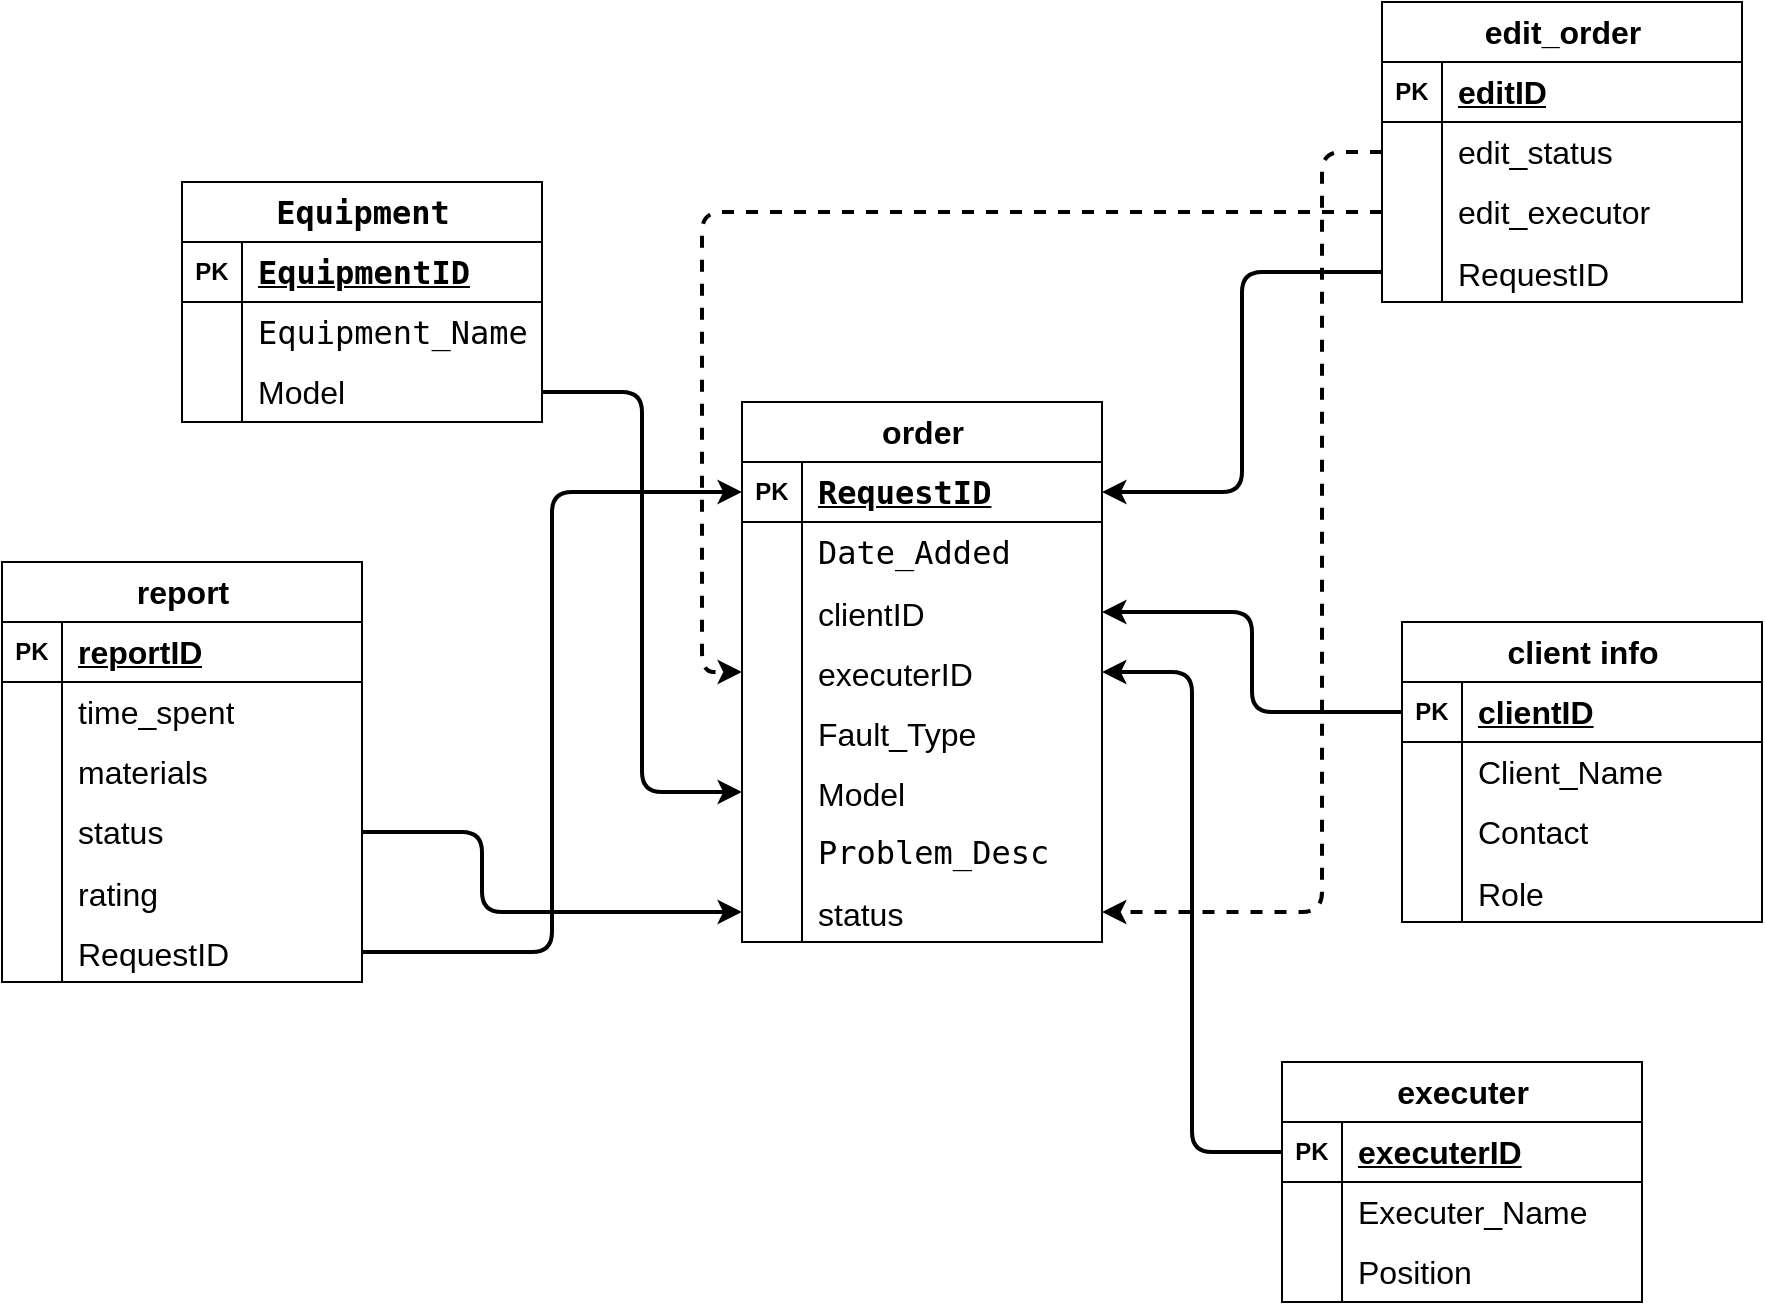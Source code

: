 <mxfile version="24.7.14">
  <diagram name="Page-1" id="9f46799a-70d6-7492-0946-bef42562c5a5">
    <mxGraphModel dx="2520" dy="766" grid="1" gridSize="10" guides="1" tooltips="1" connect="1" arrows="1" fold="1" page="1" pageScale="1" pageWidth="1100" pageHeight="850" background="none" math="0" shadow="0">
      <root>
        <mxCell id="0" />
        <mxCell id="1" parent="0" />
        <mxCell id="n1bYOp-O6M1rh1xinhU3-1" value="&lt;font style=&quot;font-size: 16px;&quot;&gt;order&lt;/font&gt;" style="shape=table;startSize=30;container=1;collapsible=1;childLayout=tableLayout;fixedRows=1;rowLines=0;fontStyle=1;align=center;resizeLast=1;html=1;" vertex="1" parent="1">
          <mxGeometry x="60" y="260" width="180" height="270" as="geometry">
            <mxRectangle x="70" y="160" width="120" height="30" as="alternateBounds" />
          </mxGeometry>
        </mxCell>
        <mxCell id="n1bYOp-O6M1rh1xinhU3-2" value="" style="shape=tableRow;horizontal=0;startSize=0;swimlaneHead=0;swimlaneBody=0;fillColor=none;collapsible=0;dropTarget=0;points=[[0,0.5],[1,0.5]];portConstraint=eastwest;top=0;left=0;right=0;bottom=1;" vertex="1" parent="n1bYOp-O6M1rh1xinhU3-1">
          <mxGeometry y="30" width="180" height="30" as="geometry" />
        </mxCell>
        <mxCell id="n1bYOp-O6M1rh1xinhU3-3" value="PK" style="shape=partialRectangle;connectable=0;fillColor=none;top=0;left=0;bottom=0;right=0;fontStyle=1;overflow=hidden;whiteSpace=wrap;html=1;" vertex="1" parent="n1bYOp-O6M1rh1xinhU3-2">
          <mxGeometry width="30" height="30" as="geometry">
            <mxRectangle width="30" height="30" as="alternateBounds" />
          </mxGeometry>
        </mxCell>
        <mxCell id="n1bYOp-O6M1rh1xinhU3-4" value="&lt;span style=&quot;font-family: &amp;quot;Source Code Pro&amp;quot;, monospace; font-size: 16px; white-space-collapse: preserve; background-color: rgb(255, 255, 255);&quot;&gt;RequestID&lt;/span&gt;" style="shape=partialRectangle;connectable=0;fillColor=none;top=0;left=0;bottom=0;right=0;align=left;spacingLeft=6;fontStyle=5;overflow=hidden;whiteSpace=wrap;html=1;" vertex="1" parent="n1bYOp-O6M1rh1xinhU3-2">
          <mxGeometry x="30" width="150" height="30" as="geometry">
            <mxRectangle width="150" height="30" as="alternateBounds" />
          </mxGeometry>
        </mxCell>
        <mxCell id="n1bYOp-O6M1rh1xinhU3-5" value="" style="shape=tableRow;horizontal=0;startSize=0;swimlaneHead=0;swimlaneBody=0;fillColor=none;collapsible=0;dropTarget=0;points=[[0,0.5],[1,0.5]];portConstraint=eastwest;top=0;left=0;right=0;bottom=0;" vertex="1" parent="n1bYOp-O6M1rh1xinhU3-1">
          <mxGeometry y="60" width="180" height="30" as="geometry" />
        </mxCell>
        <mxCell id="n1bYOp-O6M1rh1xinhU3-6" value="" style="shape=partialRectangle;connectable=0;fillColor=none;top=0;left=0;bottom=0;right=0;editable=1;overflow=hidden;whiteSpace=wrap;html=1;" vertex="1" parent="n1bYOp-O6M1rh1xinhU3-5">
          <mxGeometry width="30" height="30" as="geometry">
            <mxRectangle width="30" height="30" as="alternateBounds" />
          </mxGeometry>
        </mxCell>
        <mxCell id="n1bYOp-O6M1rh1xinhU3-7" value="&lt;span style=&quot;font-family: &amp;quot;Source Code Pro&amp;quot;, monospace; font-size: 16px; white-space-collapse: preserve; background-color: rgb(255, 255, 255);&quot;&gt;Date_Added&lt;/span&gt;" style="shape=partialRectangle;connectable=0;fillColor=none;top=0;left=0;bottom=0;right=0;align=left;spacingLeft=6;overflow=hidden;whiteSpace=wrap;html=1;" vertex="1" parent="n1bYOp-O6M1rh1xinhU3-5">
          <mxGeometry x="30" width="150" height="30" as="geometry">
            <mxRectangle width="150" height="30" as="alternateBounds" />
          </mxGeometry>
        </mxCell>
        <mxCell id="n1bYOp-O6M1rh1xinhU3-90" value="" style="shape=tableRow;horizontal=0;startSize=0;swimlaneHead=0;swimlaneBody=0;fillColor=none;collapsible=0;dropTarget=0;points=[[0,0.5],[1,0.5]];portConstraint=eastwest;top=0;left=0;right=0;bottom=0;" vertex="1" parent="n1bYOp-O6M1rh1xinhU3-1">
          <mxGeometry y="90" width="180" height="30" as="geometry" />
        </mxCell>
        <mxCell id="n1bYOp-O6M1rh1xinhU3-91" value="" style="shape=partialRectangle;connectable=0;fillColor=none;top=0;left=0;bottom=0;right=0;editable=1;overflow=hidden;" vertex="1" parent="n1bYOp-O6M1rh1xinhU3-90">
          <mxGeometry width="30" height="30" as="geometry">
            <mxRectangle width="30" height="30" as="alternateBounds" />
          </mxGeometry>
        </mxCell>
        <mxCell id="n1bYOp-O6M1rh1xinhU3-92" value="clientID" style="shape=partialRectangle;connectable=0;fillColor=none;top=0;left=0;bottom=0;right=0;align=left;spacingLeft=6;overflow=hidden;fontSize=16;" vertex="1" parent="n1bYOp-O6M1rh1xinhU3-90">
          <mxGeometry x="30" width="150" height="30" as="geometry">
            <mxRectangle width="150" height="30" as="alternateBounds" />
          </mxGeometry>
        </mxCell>
        <mxCell id="n1bYOp-O6M1rh1xinhU3-94" value="" style="shape=tableRow;horizontal=0;startSize=0;swimlaneHead=0;swimlaneBody=0;fillColor=none;collapsible=0;dropTarget=0;points=[[0,0.5],[1,0.5]];portConstraint=eastwest;top=0;left=0;right=0;bottom=0;" vertex="1" parent="n1bYOp-O6M1rh1xinhU3-1">
          <mxGeometry y="120" width="180" height="30" as="geometry" />
        </mxCell>
        <mxCell id="n1bYOp-O6M1rh1xinhU3-95" value="" style="shape=partialRectangle;connectable=0;fillColor=none;top=0;left=0;bottom=0;right=0;editable=1;overflow=hidden;" vertex="1" parent="n1bYOp-O6M1rh1xinhU3-94">
          <mxGeometry width="30" height="30" as="geometry">
            <mxRectangle width="30" height="30" as="alternateBounds" />
          </mxGeometry>
        </mxCell>
        <mxCell id="n1bYOp-O6M1rh1xinhU3-96" value="executerID" style="shape=partialRectangle;connectable=0;fillColor=none;top=0;left=0;bottom=0;right=0;align=left;spacingLeft=6;overflow=hidden;fontSize=16;" vertex="1" parent="n1bYOp-O6M1rh1xinhU3-94">
          <mxGeometry x="30" width="150" height="30" as="geometry">
            <mxRectangle width="150" height="30" as="alternateBounds" />
          </mxGeometry>
        </mxCell>
        <mxCell id="n1bYOp-O6M1rh1xinhU3-14" value="" style="shape=tableRow;horizontal=0;startSize=0;swimlaneHead=0;swimlaneBody=0;fillColor=none;collapsible=0;dropTarget=0;points=[[0,0.5],[1,0.5]];portConstraint=eastwest;top=0;left=0;right=0;bottom=0;" vertex="1" parent="n1bYOp-O6M1rh1xinhU3-1">
          <mxGeometry y="150" width="180" height="30" as="geometry" />
        </mxCell>
        <mxCell id="n1bYOp-O6M1rh1xinhU3-15" value="" style="shape=partialRectangle;connectable=0;fillColor=none;top=0;left=0;bottom=0;right=0;editable=1;overflow=hidden;" vertex="1" parent="n1bYOp-O6M1rh1xinhU3-14">
          <mxGeometry width="30" height="30" as="geometry">
            <mxRectangle width="30" height="30" as="alternateBounds" />
          </mxGeometry>
        </mxCell>
        <mxCell id="n1bYOp-O6M1rh1xinhU3-16" value="Fault_Type" style="shape=partialRectangle;connectable=0;fillColor=none;top=0;left=0;bottom=0;right=0;align=left;spacingLeft=6;overflow=hidden;fontSize=16;" vertex="1" parent="n1bYOp-O6M1rh1xinhU3-14">
          <mxGeometry x="30" width="150" height="30" as="geometry">
            <mxRectangle width="150" height="30" as="alternateBounds" />
          </mxGeometry>
        </mxCell>
        <mxCell id="n1bYOp-O6M1rh1xinhU3-86" value="" style="shape=tableRow;horizontal=0;startSize=0;swimlaneHead=0;swimlaneBody=0;fillColor=none;collapsible=0;dropTarget=0;points=[[0,0.5],[1,0.5]];portConstraint=eastwest;top=0;left=0;right=0;bottom=0;" vertex="1" parent="n1bYOp-O6M1rh1xinhU3-1">
          <mxGeometry y="180" width="180" height="30" as="geometry" />
        </mxCell>
        <mxCell id="n1bYOp-O6M1rh1xinhU3-87" value="" style="shape=partialRectangle;connectable=0;fillColor=none;top=0;left=0;bottom=0;right=0;editable=1;overflow=hidden;" vertex="1" parent="n1bYOp-O6M1rh1xinhU3-86">
          <mxGeometry width="30" height="30" as="geometry">
            <mxRectangle width="30" height="30" as="alternateBounds" />
          </mxGeometry>
        </mxCell>
        <mxCell id="n1bYOp-O6M1rh1xinhU3-88" value="Model" style="shape=partialRectangle;connectable=0;fillColor=none;top=0;left=0;bottom=0;right=0;align=left;spacingLeft=6;overflow=hidden;fontSize=16;" vertex="1" parent="n1bYOp-O6M1rh1xinhU3-86">
          <mxGeometry x="30" width="150" height="30" as="geometry">
            <mxRectangle width="150" height="30" as="alternateBounds" />
          </mxGeometry>
        </mxCell>
        <mxCell id="n1bYOp-O6M1rh1xinhU3-11" value="" style="shape=tableRow;horizontal=0;startSize=0;swimlaneHead=0;swimlaneBody=0;fillColor=none;collapsible=0;dropTarget=0;points=[[0,0.5],[1,0.5]];portConstraint=eastwest;top=0;left=0;right=0;bottom=0;" vertex="1" parent="n1bYOp-O6M1rh1xinhU3-1">
          <mxGeometry y="210" width="180" height="30" as="geometry" />
        </mxCell>
        <mxCell id="n1bYOp-O6M1rh1xinhU3-12" value="" style="shape=partialRectangle;connectable=0;fillColor=none;top=0;left=0;bottom=0;right=0;editable=1;overflow=hidden;whiteSpace=wrap;html=1;" vertex="1" parent="n1bYOp-O6M1rh1xinhU3-11">
          <mxGeometry width="30" height="30" as="geometry">
            <mxRectangle width="30" height="30" as="alternateBounds" />
          </mxGeometry>
        </mxCell>
        <mxCell id="n1bYOp-O6M1rh1xinhU3-13" value="&lt;span style=&quot;font-family: &amp;quot;Source Code Pro&amp;quot;, monospace; font-size: 16px; white-space-collapse: preserve; background-color: rgb(255, 255, 255);&quot;&gt;Problem_Desc&lt;/span&gt;" style="shape=partialRectangle;connectable=0;fillColor=none;top=0;left=0;bottom=0;right=0;align=left;spacingLeft=6;overflow=hidden;whiteSpace=wrap;html=1;" vertex="1" parent="n1bYOp-O6M1rh1xinhU3-11">
          <mxGeometry x="30" width="150" height="30" as="geometry">
            <mxRectangle width="150" height="30" as="alternateBounds" />
          </mxGeometry>
        </mxCell>
        <mxCell id="n1bYOp-O6M1rh1xinhU3-20" value="" style="shape=tableRow;horizontal=0;startSize=0;swimlaneHead=0;swimlaneBody=0;fillColor=none;collapsible=0;dropTarget=0;points=[[0,0.5],[1,0.5]];portConstraint=eastwest;top=0;left=0;right=0;bottom=0;" vertex="1" parent="n1bYOp-O6M1rh1xinhU3-1">
          <mxGeometry y="240" width="180" height="30" as="geometry" />
        </mxCell>
        <mxCell id="n1bYOp-O6M1rh1xinhU3-21" value="" style="shape=partialRectangle;connectable=0;fillColor=none;top=0;left=0;bottom=0;right=0;editable=1;overflow=hidden;" vertex="1" parent="n1bYOp-O6M1rh1xinhU3-20">
          <mxGeometry width="30" height="30" as="geometry">
            <mxRectangle width="30" height="30" as="alternateBounds" />
          </mxGeometry>
        </mxCell>
        <mxCell id="n1bYOp-O6M1rh1xinhU3-22" value="status" style="shape=partialRectangle;connectable=0;fillColor=none;top=0;left=0;bottom=0;right=0;align=left;spacingLeft=6;overflow=hidden;fontSize=16;" vertex="1" parent="n1bYOp-O6M1rh1xinhU3-20">
          <mxGeometry x="30" width="150" height="30" as="geometry">
            <mxRectangle width="150" height="30" as="alternateBounds" />
          </mxGeometry>
        </mxCell>
        <mxCell id="n1bYOp-O6M1rh1xinhU3-36" value="&lt;span style=&quot;font-family: &amp;quot;Source Code Pro&amp;quot;, monospace; font-size: 16px; text-align: left; white-space: pre-wrap; background-color: rgb(255, 255, 255);&quot;&gt;Equipment&lt;/span&gt;" style="shape=table;startSize=30;container=1;collapsible=1;childLayout=tableLayout;fixedRows=1;rowLines=0;fontStyle=1;align=center;resizeLast=1;html=1;" vertex="1" parent="1">
          <mxGeometry x="-220" y="150" width="180" height="120" as="geometry">
            <mxRectangle x="290" y="150" width="120" height="30" as="alternateBounds" />
          </mxGeometry>
        </mxCell>
        <mxCell id="n1bYOp-O6M1rh1xinhU3-37" value="" style="shape=tableRow;horizontal=0;startSize=0;swimlaneHead=0;swimlaneBody=0;fillColor=none;collapsible=0;dropTarget=0;points=[[0,0.5],[1,0.5]];portConstraint=eastwest;top=0;left=0;right=0;bottom=1;" vertex="1" parent="n1bYOp-O6M1rh1xinhU3-36">
          <mxGeometry y="30" width="180" height="30" as="geometry" />
        </mxCell>
        <mxCell id="n1bYOp-O6M1rh1xinhU3-38" value="PK" style="shape=partialRectangle;connectable=0;fillColor=none;top=0;left=0;bottom=0;right=0;fontStyle=1;overflow=hidden;whiteSpace=wrap;html=1;" vertex="1" parent="n1bYOp-O6M1rh1xinhU3-37">
          <mxGeometry width="30" height="30" as="geometry">
            <mxRectangle width="30" height="30" as="alternateBounds" />
          </mxGeometry>
        </mxCell>
        <mxCell id="n1bYOp-O6M1rh1xinhU3-39" value="&lt;span style=&quot;font-family: &amp;quot;Source Code Pro&amp;quot;, monospace; font-size: 16px; white-space-collapse: preserve; background-color: rgb(255, 255, 255);&quot;&gt;EquipmentID&lt;/span&gt;" style="shape=partialRectangle;connectable=0;fillColor=none;top=0;left=0;bottom=0;right=0;align=left;spacingLeft=6;fontStyle=5;overflow=hidden;whiteSpace=wrap;html=1;" vertex="1" parent="n1bYOp-O6M1rh1xinhU3-37">
          <mxGeometry x="30" width="150" height="30" as="geometry">
            <mxRectangle width="150" height="30" as="alternateBounds" />
          </mxGeometry>
        </mxCell>
        <mxCell id="n1bYOp-O6M1rh1xinhU3-40" value="" style="shape=tableRow;horizontal=0;startSize=0;swimlaneHead=0;swimlaneBody=0;fillColor=none;collapsible=0;dropTarget=0;points=[[0,0.5],[1,0.5]];portConstraint=eastwest;top=0;left=0;right=0;bottom=0;" vertex="1" parent="n1bYOp-O6M1rh1xinhU3-36">
          <mxGeometry y="60" width="180" height="30" as="geometry" />
        </mxCell>
        <mxCell id="n1bYOp-O6M1rh1xinhU3-41" value="" style="shape=partialRectangle;connectable=0;fillColor=none;top=0;left=0;bottom=0;right=0;editable=1;overflow=hidden;whiteSpace=wrap;html=1;" vertex="1" parent="n1bYOp-O6M1rh1xinhU3-40">
          <mxGeometry width="30" height="30" as="geometry">
            <mxRectangle width="30" height="30" as="alternateBounds" />
          </mxGeometry>
        </mxCell>
        <mxCell id="n1bYOp-O6M1rh1xinhU3-42" value="&lt;span style=&quot;font-family: &amp;quot;Source Code Pro&amp;quot;, monospace; font-size: 16px; white-space-collapse: preserve; background-color: rgb(255, 255, 255);&quot;&gt;Equipment_Name&lt;/span&gt;" style="shape=partialRectangle;connectable=0;fillColor=none;top=0;left=0;bottom=0;right=0;align=left;spacingLeft=6;overflow=hidden;whiteSpace=wrap;html=1;" vertex="1" parent="n1bYOp-O6M1rh1xinhU3-40">
          <mxGeometry x="30" width="150" height="30" as="geometry">
            <mxRectangle width="150" height="30" as="alternateBounds" />
          </mxGeometry>
        </mxCell>
        <mxCell id="n1bYOp-O6M1rh1xinhU3-43" value="" style="shape=tableRow;horizontal=0;startSize=0;swimlaneHead=0;swimlaneBody=0;fillColor=none;collapsible=0;dropTarget=0;points=[[0,0.5],[1,0.5]];portConstraint=eastwest;top=0;left=0;right=0;bottom=0;" vertex="1" parent="n1bYOp-O6M1rh1xinhU3-36">
          <mxGeometry y="90" width="180" height="30" as="geometry" />
        </mxCell>
        <mxCell id="n1bYOp-O6M1rh1xinhU3-44" value="" style="shape=partialRectangle;connectable=0;fillColor=none;top=0;left=0;bottom=0;right=0;editable=1;overflow=hidden;whiteSpace=wrap;html=1;" vertex="1" parent="n1bYOp-O6M1rh1xinhU3-43">
          <mxGeometry width="30" height="30" as="geometry">
            <mxRectangle width="30" height="30" as="alternateBounds" />
          </mxGeometry>
        </mxCell>
        <mxCell id="n1bYOp-O6M1rh1xinhU3-45" value="&lt;font style=&quot;font-size: 16px;&quot;&gt;Model&lt;/font&gt;" style="shape=partialRectangle;connectable=0;fillColor=none;top=0;left=0;bottom=0;right=0;align=left;spacingLeft=6;overflow=hidden;whiteSpace=wrap;html=1;" vertex="1" parent="n1bYOp-O6M1rh1xinhU3-43">
          <mxGeometry x="30" width="150" height="30" as="geometry">
            <mxRectangle width="150" height="30" as="alternateBounds" />
          </mxGeometry>
        </mxCell>
        <mxCell id="n1bYOp-O6M1rh1xinhU3-53" value="&lt;font style=&quot;font-size: 16px;&quot;&gt;client info&lt;/font&gt;" style="shape=table;startSize=30;container=1;collapsible=1;childLayout=tableLayout;fixedRows=1;rowLines=0;fontStyle=1;align=center;resizeLast=1;html=1;" vertex="1" parent="1">
          <mxGeometry x="390" y="370" width="180" height="150" as="geometry" />
        </mxCell>
        <mxCell id="n1bYOp-O6M1rh1xinhU3-54" value="" style="shape=tableRow;horizontal=0;startSize=0;swimlaneHead=0;swimlaneBody=0;fillColor=none;collapsible=0;dropTarget=0;points=[[0,0.5],[1,0.5]];portConstraint=eastwest;top=0;left=0;right=0;bottom=1;" vertex="1" parent="n1bYOp-O6M1rh1xinhU3-53">
          <mxGeometry y="30" width="180" height="30" as="geometry" />
        </mxCell>
        <mxCell id="n1bYOp-O6M1rh1xinhU3-55" value="PK" style="shape=partialRectangle;connectable=0;fillColor=none;top=0;left=0;bottom=0;right=0;fontStyle=1;overflow=hidden;whiteSpace=wrap;html=1;" vertex="1" parent="n1bYOp-O6M1rh1xinhU3-54">
          <mxGeometry width="30" height="30" as="geometry">
            <mxRectangle width="30" height="30" as="alternateBounds" />
          </mxGeometry>
        </mxCell>
        <mxCell id="n1bYOp-O6M1rh1xinhU3-56" value="&lt;font style=&quot;font-size: 16px;&quot;&gt;clientID&lt;/font&gt;" style="shape=partialRectangle;connectable=0;fillColor=none;top=0;left=0;bottom=0;right=0;align=left;spacingLeft=6;fontStyle=5;overflow=hidden;whiteSpace=wrap;html=1;" vertex="1" parent="n1bYOp-O6M1rh1xinhU3-54">
          <mxGeometry x="30" width="150" height="30" as="geometry">
            <mxRectangle width="150" height="30" as="alternateBounds" />
          </mxGeometry>
        </mxCell>
        <mxCell id="n1bYOp-O6M1rh1xinhU3-57" value="" style="shape=tableRow;horizontal=0;startSize=0;swimlaneHead=0;swimlaneBody=0;fillColor=none;collapsible=0;dropTarget=0;points=[[0,0.5],[1,0.5]];portConstraint=eastwest;top=0;left=0;right=0;bottom=0;" vertex="1" parent="n1bYOp-O6M1rh1xinhU3-53">
          <mxGeometry y="60" width="180" height="30" as="geometry" />
        </mxCell>
        <mxCell id="n1bYOp-O6M1rh1xinhU3-58" value="" style="shape=partialRectangle;connectable=0;fillColor=none;top=0;left=0;bottom=0;right=0;editable=1;overflow=hidden;whiteSpace=wrap;html=1;" vertex="1" parent="n1bYOp-O6M1rh1xinhU3-57">
          <mxGeometry width="30" height="30" as="geometry">
            <mxRectangle width="30" height="30" as="alternateBounds" />
          </mxGeometry>
        </mxCell>
        <mxCell id="n1bYOp-O6M1rh1xinhU3-59" value="&lt;font style=&quot;font-size: 16px;&quot;&gt;Client_Name&lt;/font&gt;" style="shape=partialRectangle;connectable=0;fillColor=none;top=0;left=0;bottom=0;right=0;align=left;spacingLeft=6;overflow=hidden;whiteSpace=wrap;html=1;" vertex="1" parent="n1bYOp-O6M1rh1xinhU3-57">
          <mxGeometry x="30" width="150" height="30" as="geometry">
            <mxRectangle width="150" height="30" as="alternateBounds" />
          </mxGeometry>
        </mxCell>
        <mxCell id="n1bYOp-O6M1rh1xinhU3-60" value="" style="shape=tableRow;horizontal=0;startSize=0;swimlaneHead=0;swimlaneBody=0;fillColor=none;collapsible=0;dropTarget=0;points=[[0,0.5],[1,0.5]];portConstraint=eastwest;top=0;left=0;right=0;bottom=0;" vertex="1" parent="n1bYOp-O6M1rh1xinhU3-53">
          <mxGeometry y="90" width="180" height="30" as="geometry" />
        </mxCell>
        <mxCell id="n1bYOp-O6M1rh1xinhU3-61" value="" style="shape=partialRectangle;connectable=0;fillColor=none;top=0;left=0;bottom=0;right=0;editable=1;overflow=hidden;whiteSpace=wrap;html=1;" vertex="1" parent="n1bYOp-O6M1rh1xinhU3-60">
          <mxGeometry width="30" height="30" as="geometry">
            <mxRectangle width="30" height="30" as="alternateBounds" />
          </mxGeometry>
        </mxCell>
        <mxCell id="n1bYOp-O6M1rh1xinhU3-62" value="&lt;font style=&quot;font-size: 16px;&quot;&gt;Contact&lt;/font&gt;" style="shape=partialRectangle;connectable=0;fillColor=none;top=0;left=0;bottom=0;right=0;align=left;spacingLeft=6;overflow=hidden;whiteSpace=wrap;html=1;" vertex="1" parent="n1bYOp-O6M1rh1xinhU3-60">
          <mxGeometry x="30" width="150" height="30" as="geometry">
            <mxRectangle width="150" height="30" as="alternateBounds" />
          </mxGeometry>
        </mxCell>
        <mxCell id="n1bYOp-O6M1rh1xinhU3-83" value="" style="shape=tableRow;horizontal=0;startSize=0;swimlaneHead=0;swimlaneBody=0;fillColor=none;collapsible=0;dropTarget=0;points=[[0,0.5],[1,0.5]];portConstraint=eastwest;top=0;left=0;right=0;bottom=0;" vertex="1" parent="n1bYOp-O6M1rh1xinhU3-53">
          <mxGeometry y="120" width="180" height="30" as="geometry" />
        </mxCell>
        <mxCell id="n1bYOp-O6M1rh1xinhU3-84" value="" style="shape=partialRectangle;connectable=0;fillColor=none;top=0;left=0;bottom=0;right=0;editable=1;overflow=hidden;" vertex="1" parent="n1bYOp-O6M1rh1xinhU3-83">
          <mxGeometry width="30" height="30" as="geometry">
            <mxRectangle width="30" height="30" as="alternateBounds" />
          </mxGeometry>
        </mxCell>
        <mxCell id="n1bYOp-O6M1rh1xinhU3-85" value="Role" style="shape=partialRectangle;connectable=0;fillColor=none;top=0;left=0;bottom=0;right=0;align=left;spacingLeft=6;overflow=hidden;fontSize=16;" vertex="1" parent="n1bYOp-O6M1rh1xinhU3-83">
          <mxGeometry x="30" width="150" height="30" as="geometry">
            <mxRectangle width="150" height="30" as="alternateBounds" />
          </mxGeometry>
        </mxCell>
        <mxCell id="n1bYOp-O6M1rh1xinhU3-69" value="&lt;font style=&quot;font-size: 16px;&quot;&gt;executer&lt;/font&gt;" style="shape=table;startSize=30;container=1;collapsible=1;childLayout=tableLayout;fixedRows=1;rowLines=0;fontStyle=1;align=center;resizeLast=1;html=1;" vertex="1" parent="1">
          <mxGeometry x="330" y="590" width="180" height="120" as="geometry" />
        </mxCell>
        <mxCell id="n1bYOp-O6M1rh1xinhU3-70" value="" style="shape=tableRow;horizontal=0;startSize=0;swimlaneHead=0;swimlaneBody=0;fillColor=none;collapsible=0;dropTarget=0;points=[[0,0.5],[1,0.5]];portConstraint=eastwest;top=0;left=0;right=0;bottom=1;" vertex="1" parent="n1bYOp-O6M1rh1xinhU3-69">
          <mxGeometry y="30" width="180" height="30" as="geometry" />
        </mxCell>
        <mxCell id="n1bYOp-O6M1rh1xinhU3-71" value="PK" style="shape=partialRectangle;connectable=0;fillColor=none;top=0;left=0;bottom=0;right=0;fontStyle=1;overflow=hidden;whiteSpace=wrap;html=1;" vertex="1" parent="n1bYOp-O6M1rh1xinhU3-70">
          <mxGeometry width="30" height="30" as="geometry">
            <mxRectangle width="30" height="30" as="alternateBounds" />
          </mxGeometry>
        </mxCell>
        <mxCell id="n1bYOp-O6M1rh1xinhU3-72" value="&lt;font style=&quot;font-size: 16px;&quot;&gt;executerID&lt;/font&gt;" style="shape=partialRectangle;connectable=0;fillColor=none;top=0;left=0;bottom=0;right=0;align=left;spacingLeft=6;fontStyle=5;overflow=hidden;whiteSpace=wrap;html=1;" vertex="1" parent="n1bYOp-O6M1rh1xinhU3-70">
          <mxGeometry x="30" width="150" height="30" as="geometry">
            <mxRectangle width="150" height="30" as="alternateBounds" />
          </mxGeometry>
        </mxCell>
        <mxCell id="n1bYOp-O6M1rh1xinhU3-73" value="" style="shape=tableRow;horizontal=0;startSize=0;swimlaneHead=0;swimlaneBody=0;fillColor=none;collapsible=0;dropTarget=0;points=[[0,0.5],[1,0.5]];portConstraint=eastwest;top=0;left=0;right=0;bottom=0;" vertex="1" parent="n1bYOp-O6M1rh1xinhU3-69">
          <mxGeometry y="60" width="180" height="30" as="geometry" />
        </mxCell>
        <mxCell id="n1bYOp-O6M1rh1xinhU3-74" value="" style="shape=partialRectangle;connectable=0;fillColor=none;top=0;left=0;bottom=0;right=0;editable=1;overflow=hidden;whiteSpace=wrap;html=1;" vertex="1" parent="n1bYOp-O6M1rh1xinhU3-73">
          <mxGeometry width="30" height="30" as="geometry">
            <mxRectangle width="30" height="30" as="alternateBounds" />
          </mxGeometry>
        </mxCell>
        <mxCell id="n1bYOp-O6M1rh1xinhU3-75" value="&lt;font style=&quot;font-size: 16px;&quot;&gt;Executer_Name&lt;/font&gt;" style="shape=partialRectangle;connectable=0;fillColor=none;top=0;left=0;bottom=0;right=0;align=left;spacingLeft=6;overflow=hidden;whiteSpace=wrap;html=1;" vertex="1" parent="n1bYOp-O6M1rh1xinhU3-73">
          <mxGeometry x="30" width="150" height="30" as="geometry">
            <mxRectangle width="150" height="30" as="alternateBounds" />
          </mxGeometry>
        </mxCell>
        <mxCell id="n1bYOp-O6M1rh1xinhU3-76" value="" style="shape=tableRow;horizontal=0;startSize=0;swimlaneHead=0;swimlaneBody=0;fillColor=none;collapsible=0;dropTarget=0;points=[[0,0.5],[1,0.5]];portConstraint=eastwest;top=0;left=0;right=0;bottom=0;" vertex="1" parent="n1bYOp-O6M1rh1xinhU3-69">
          <mxGeometry y="90" width="180" height="30" as="geometry" />
        </mxCell>
        <mxCell id="n1bYOp-O6M1rh1xinhU3-77" value="" style="shape=partialRectangle;connectable=0;fillColor=none;top=0;left=0;bottom=0;right=0;editable=1;overflow=hidden;whiteSpace=wrap;html=1;" vertex="1" parent="n1bYOp-O6M1rh1xinhU3-76">
          <mxGeometry width="30" height="30" as="geometry">
            <mxRectangle width="30" height="30" as="alternateBounds" />
          </mxGeometry>
        </mxCell>
        <mxCell id="n1bYOp-O6M1rh1xinhU3-78" value="&lt;font style=&quot;font-size: 16px;&quot;&gt;Position&lt;/font&gt;" style="shape=partialRectangle;connectable=0;fillColor=none;top=0;left=0;bottom=0;right=0;align=left;spacingLeft=6;overflow=hidden;whiteSpace=wrap;html=1;" vertex="1" parent="n1bYOp-O6M1rh1xinhU3-76">
          <mxGeometry x="30" width="150" height="30" as="geometry">
            <mxRectangle width="150" height="30" as="alternateBounds" />
          </mxGeometry>
        </mxCell>
        <mxCell id="n1bYOp-O6M1rh1xinhU3-93" style="edgeStyle=orthogonalEdgeStyle;rounded=1;orthogonalLoop=1;jettySize=auto;html=1;entryX=1;entryY=0.5;entryDx=0;entryDy=0;curved=0;strokeWidth=2;" edge="1" parent="1" source="n1bYOp-O6M1rh1xinhU3-54" target="n1bYOp-O6M1rh1xinhU3-90">
          <mxGeometry relative="1" as="geometry" />
        </mxCell>
        <mxCell id="n1bYOp-O6M1rh1xinhU3-97" style="edgeStyle=orthogonalEdgeStyle;rounded=1;orthogonalLoop=1;jettySize=auto;html=1;entryX=1;entryY=0.5;entryDx=0;entryDy=0;curved=0;strokeWidth=2;" edge="1" parent="1" source="n1bYOp-O6M1rh1xinhU3-70" target="n1bYOp-O6M1rh1xinhU3-94">
          <mxGeometry relative="1" as="geometry" />
        </mxCell>
        <mxCell id="n1bYOp-O6M1rh1xinhU3-98" value="&lt;font style=&quot;font-size: 16px;&quot;&gt;edit_order&lt;/font&gt;" style="shape=table;startSize=30;container=1;collapsible=1;childLayout=tableLayout;fixedRows=1;rowLines=0;fontStyle=1;align=center;resizeLast=1;html=1;" vertex="1" parent="1">
          <mxGeometry x="380" y="60" width="180" height="150" as="geometry" />
        </mxCell>
        <mxCell id="n1bYOp-O6M1rh1xinhU3-99" value="" style="shape=tableRow;horizontal=0;startSize=0;swimlaneHead=0;swimlaneBody=0;fillColor=none;collapsible=0;dropTarget=0;points=[[0,0.5],[1,0.5]];portConstraint=eastwest;top=0;left=0;right=0;bottom=1;" vertex="1" parent="n1bYOp-O6M1rh1xinhU3-98">
          <mxGeometry y="30" width="180" height="30" as="geometry" />
        </mxCell>
        <mxCell id="n1bYOp-O6M1rh1xinhU3-100" value="PK" style="shape=partialRectangle;connectable=0;fillColor=none;top=0;left=0;bottom=0;right=0;fontStyle=1;overflow=hidden;whiteSpace=wrap;html=1;" vertex="1" parent="n1bYOp-O6M1rh1xinhU3-99">
          <mxGeometry width="30" height="30" as="geometry">
            <mxRectangle width="30" height="30" as="alternateBounds" />
          </mxGeometry>
        </mxCell>
        <mxCell id="n1bYOp-O6M1rh1xinhU3-101" value="&lt;font style=&quot;font-size: 16px;&quot;&gt;editID&lt;/font&gt;" style="shape=partialRectangle;connectable=0;fillColor=none;top=0;left=0;bottom=0;right=0;align=left;spacingLeft=6;fontStyle=5;overflow=hidden;whiteSpace=wrap;html=1;" vertex="1" parent="n1bYOp-O6M1rh1xinhU3-99">
          <mxGeometry x="30" width="150" height="30" as="geometry">
            <mxRectangle width="150" height="30" as="alternateBounds" />
          </mxGeometry>
        </mxCell>
        <mxCell id="n1bYOp-O6M1rh1xinhU3-105" value="" style="shape=tableRow;horizontal=0;startSize=0;swimlaneHead=0;swimlaneBody=0;fillColor=none;collapsible=0;dropTarget=0;points=[[0,0.5],[1,0.5]];portConstraint=eastwest;top=0;left=0;right=0;bottom=0;" vertex="1" parent="n1bYOp-O6M1rh1xinhU3-98">
          <mxGeometry y="60" width="180" height="30" as="geometry" />
        </mxCell>
        <mxCell id="n1bYOp-O6M1rh1xinhU3-106" value="" style="shape=partialRectangle;connectable=0;fillColor=none;top=0;left=0;bottom=0;right=0;editable=1;overflow=hidden;whiteSpace=wrap;html=1;" vertex="1" parent="n1bYOp-O6M1rh1xinhU3-105">
          <mxGeometry width="30" height="30" as="geometry">
            <mxRectangle width="30" height="30" as="alternateBounds" />
          </mxGeometry>
        </mxCell>
        <mxCell id="n1bYOp-O6M1rh1xinhU3-107" value="&lt;font style=&quot;font-size: 16px;&quot;&gt;edit_status&lt;/font&gt;" style="shape=partialRectangle;connectable=0;fillColor=none;top=0;left=0;bottom=0;right=0;align=left;spacingLeft=6;overflow=hidden;whiteSpace=wrap;html=1;" vertex="1" parent="n1bYOp-O6M1rh1xinhU3-105">
          <mxGeometry x="30" width="150" height="30" as="geometry">
            <mxRectangle width="150" height="30" as="alternateBounds" />
          </mxGeometry>
        </mxCell>
        <mxCell id="n1bYOp-O6M1rh1xinhU3-108" value="" style="shape=tableRow;horizontal=0;startSize=0;swimlaneHead=0;swimlaneBody=0;fillColor=none;collapsible=0;dropTarget=0;points=[[0,0.5],[1,0.5]];portConstraint=eastwest;top=0;left=0;right=0;bottom=0;" vertex="1" parent="n1bYOp-O6M1rh1xinhU3-98">
          <mxGeometry y="90" width="180" height="30" as="geometry" />
        </mxCell>
        <mxCell id="n1bYOp-O6M1rh1xinhU3-109" value="" style="shape=partialRectangle;connectable=0;fillColor=none;top=0;left=0;bottom=0;right=0;editable=1;overflow=hidden;whiteSpace=wrap;html=1;" vertex="1" parent="n1bYOp-O6M1rh1xinhU3-108">
          <mxGeometry width="30" height="30" as="geometry">
            <mxRectangle width="30" height="30" as="alternateBounds" />
          </mxGeometry>
        </mxCell>
        <mxCell id="n1bYOp-O6M1rh1xinhU3-110" value="&lt;font style=&quot;font-size: 16px;&quot;&gt;edit_executor&lt;/font&gt;" style="shape=partialRectangle;connectable=0;fillColor=none;top=0;left=0;bottom=0;right=0;align=left;spacingLeft=6;overflow=hidden;whiteSpace=wrap;html=1;" vertex="1" parent="n1bYOp-O6M1rh1xinhU3-108">
          <mxGeometry x="30" width="150" height="30" as="geometry">
            <mxRectangle width="150" height="30" as="alternateBounds" />
          </mxGeometry>
        </mxCell>
        <mxCell id="n1bYOp-O6M1rh1xinhU3-111" value="" style="shape=tableRow;horizontal=0;startSize=0;swimlaneHead=0;swimlaneBody=0;fillColor=none;collapsible=0;dropTarget=0;points=[[0,0.5],[1,0.5]];portConstraint=eastwest;top=0;left=0;right=0;bottom=0;" vertex="1" parent="n1bYOp-O6M1rh1xinhU3-98">
          <mxGeometry y="120" width="180" height="30" as="geometry" />
        </mxCell>
        <mxCell id="n1bYOp-O6M1rh1xinhU3-112" value="" style="shape=partialRectangle;connectable=0;fillColor=none;top=0;left=0;bottom=0;right=0;editable=1;overflow=hidden;" vertex="1" parent="n1bYOp-O6M1rh1xinhU3-111">
          <mxGeometry width="30" height="30" as="geometry">
            <mxRectangle width="30" height="30" as="alternateBounds" />
          </mxGeometry>
        </mxCell>
        <mxCell id="n1bYOp-O6M1rh1xinhU3-113" value="RequestID" style="shape=partialRectangle;connectable=0;fillColor=none;top=0;left=0;bottom=0;right=0;align=left;spacingLeft=6;overflow=hidden;fontSize=16;" vertex="1" parent="n1bYOp-O6M1rh1xinhU3-111">
          <mxGeometry x="30" width="150" height="30" as="geometry">
            <mxRectangle width="150" height="30" as="alternateBounds" />
          </mxGeometry>
        </mxCell>
        <mxCell id="n1bYOp-O6M1rh1xinhU3-115" value="&lt;font style=&quot;font-size: 16px;&quot;&gt;report&lt;/font&gt;" style="shape=table;startSize=30;container=1;collapsible=1;childLayout=tableLayout;fixedRows=1;rowLines=0;fontStyle=1;align=center;resizeLast=1;html=1;" vertex="1" parent="1">
          <mxGeometry x="-310" y="340" width="180" height="210" as="geometry" />
        </mxCell>
        <mxCell id="n1bYOp-O6M1rh1xinhU3-116" value="" style="shape=tableRow;horizontal=0;startSize=0;swimlaneHead=0;swimlaneBody=0;fillColor=none;collapsible=0;dropTarget=0;points=[[0,0.5],[1,0.5]];portConstraint=eastwest;top=0;left=0;right=0;bottom=1;" vertex="1" parent="n1bYOp-O6M1rh1xinhU3-115">
          <mxGeometry y="30" width="180" height="30" as="geometry" />
        </mxCell>
        <mxCell id="n1bYOp-O6M1rh1xinhU3-117" value="PK" style="shape=partialRectangle;connectable=0;fillColor=none;top=0;left=0;bottom=0;right=0;fontStyle=1;overflow=hidden;whiteSpace=wrap;html=1;" vertex="1" parent="n1bYOp-O6M1rh1xinhU3-116">
          <mxGeometry width="30" height="30" as="geometry">
            <mxRectangle width="30" height="30" as="alternateBounds" />
          </mxGeometry>
        </mxCell>
        <mxCell id="n1bYOp-O6M1rh1xinhU3-118" value="&lt;font style=&quot;font-size: 16px;&quot;&gt;reportID&lt;/font&gt;" style="shape=partialRectangle;connectable=0;fillColor=none;top=0;left=0;bottom=0;right=0;align=left;spacingLeft=6;fontStyle=5;overflow=hidden;whiteSpace=wrap;html=1;" vertex="1" parent="n1bYOp-O6M1rh1xinhU3-116">
          <mxGeometry x="30" width="150" height="30" as="geometry">
            <mxRectangle width="150" height="30" as="alternateBounds" />
          </mxGeometry>
        </mxCell>
        <mxCell id="n1bYOp-O6M1rh1xinhU3-119" value="" style="shape=tableRow;horizontal=0;startSize=0;swimlaneHead=0;swimlaneBody=0;fillColor=none;collapsible=0;dropTarget=0;points=[[0,0.5],[1,0.5]];portConstraint=eastwest;top=0;left=0;right=0;bottom=0;" vertex="1" parent="n1bYOp-O6M1rh1xinhU3-115">
          <mxGeometry y="60" width="180" height="30" as="geometry" />
        </mxCell>
        <mxCell id="n1bYOp-O6M1rh1xinhU3-120" value="" style="shape=partialRectangle;connectable=0;fillColor=none;top=0;left=0;bottom=0;right=0;editable=1;overflow=hidden;whiteSpace=wrap;html=1;" vertex="1" parent="n1bYOp-O6M1rh1xinhU3-119">
          <mxGeometry width="30" height="30" as="geometry">
            <mxRectangle width="30" height="30" as="alternateBounds" />
          </mxGeometry>
        </mxCell>
        <mxCell id="n1bYOp-O6M1rh1xinhU3-121" value="&lt;font style=&quot;font-size: 16px;&quot;&gt;time_spent&lt;/font&gt;" style="shape=partialRectangle;connectable=0;fillColor=none;top=0;left=0;bottom=0;right=0;align=left;spacingLeft=6;overflow=hidden;whiteSpace=wrap;html=1;" vertex="1" parent="n1bYOp-O6M1rh1xinhU3-119">
          <mxGeometry x="30" width="150" height="30" as="geometry">
            <mxRectangle width="150" height="30" as="alternateBounds" />
          </mxGeometry>
        </mxCell>
        <mxCell id="n1bYOp-O6M1rh1xinhU3-122" value="" style="shape=tableRow;horizontal=0;startSize=0;swimlaneHead=0;swimlaneBody=0;fillColor=none;collapsible=0;dropTarget=0;points=[[0,0.5],[1,0.5]];portConstraint=eastwest;top=0;left=0;right=0;bottom=0;" vertex="1" parent="n1bYOp-O6M1rh1xinhU3-115">
          <mxGeometry y="90" width="180" height="30" as="geometry" />
        </mxCell>
        <mxCell id="n1bYOp-O6M1rh1xinhU3-123" value="" style="shape=partialRectangle;connectable=0;fillColor=none;top=0;left=0;bottom=0;right=0;editable=1;overflow=hidden;whiteSpace=wrap;html=1;" vertex="1" parent="n1bYOp-O6M1rh1xinhU3-122">
          <mxGeometry width="30" height="30" as="geometry">
            <mxRectangle width="30" height="30" as="alternateBounds" />
          </mxGeometry>
        </mxCell>
        <mxCell id="n1bYOp-O6M1rh1xinhU3-124" value="&lt;font style=&quot;font-size: 16px;&quot;&gt;materials&lt;/font&gt;" style="shape=partialRectangle;connectable=0;fillColor=none;top=0;left=0;bottom=0;right=0;align=left;spacingLeft=6;overflow=hidden;whiteSpace=wrap;html=1;" vertex="1" parent="n1bYOp-O6M1rh1xinhU3-122">
          <mxGeometry x="30" width="150" height="30" as="geometry">
            <mxRectangle width="150" height="30" as="alternateBounds" />
          </mxGeometry>
        </mxCell>
        <mxCell id="n1bYOp-O6M1rh1xinhU3-125" value="" style="shape=tableRow;horizontal=0;startSize=0;swimlaneHead=0;swimlaneBody=0;fillColor=none;collapsible=0;dropTarget=0;points=[[0,0.5],[1,0.5]];portConstraint=eastwest;top=0;left=0;right=0;bottom=0;" vertex="1" parent="n1bYOp-O6M1rh1xinhU3-115">
          <mxGeometry y="120" width="180" height="30" as="geometry" />
        </mxCell>
        <mxCell id="n1bYOp-O6M1rh1xinhU3-126" value="" style="shape=partialRectangle;connectable=0;fillColor=none;top=0;left=0;bottom=0;right=0;editable=1;overflow=hidden;whiteSpace=wrap;html=1;" vertex="1" parent="n1bYOp-O6M1rh1xinhU3-125">
          <mxGeometry width="30" height="30" as="geometry">
            <mxRectangle width="30" height="30" as="alternateBounds" />
          </mxGeometry>
        </mxCell>
        <mxCell id="n1bYOp-O6M1rh1xinhU3-127" value="&lt;font style=&quot;font-size: 16px;&quot;&gt;status&lt;/font&gt;" style="shape=partialRectangle;connectable=0;fillColor=none;top=0;left=0;bottom=0;right=0;align=left;spacingLeft=6;overflow=hidden;whiteSpace=wrap;html=1;" vertex="1" parent="n1bYOp-O6M1rh1xinhU3-125">
          <mxGeometry x="30" width="150" height="30" as="geometry">
            <mxRectangle width="150" height="30" as="alternateBounds" />
          </mxGeometry>
        </mxCell>
        <mxCell id="n1bYOp-O6M1rh1xinhU3-131" value="" style="shape=tableRow;horizontal=0;startSize=0;swimlaneHead=0;swimlaneBody=0;fillColor=none;collapsible=0;dropTarget=0;points=[[0,0.5],[1,0.5]];portConstraint=eastwest;top=0;left=0;right=0;bottom=0;" vertex="1" parent="n1bYOp-O6M1rh1xinhU3-115">
          <mxGeometry y="150" width="180" height="30" as="geometry" />
        </mxCell>
        <mxCell id="n1bYOp-O6M1rh1xinhU3-132" value="" style="shape=partialRectangle;connectable=0;fillColor=none;top=0;left=0;bottom=0;right=0;editable=1;overflow=hidden;" vertex="1" parent="n1bYOp-O6M1rh1xinhU3-131">
          <mxGeometry width="30" height="30" as="geometry">
            <mxRectangle width="30" height="30" as="alternateBounds" />
          </mxGeometry>
        </mxCell>
        <mxCell id="n1bYOp-O6M1rh1xinhU3-133" value="rating" style="shape=partialRectangle;connectable=0;fillColor=none;top=0;left=0;bottom=0;right=0;align=left;spacingLeft=6;overflow=hidden;fontSize=16;" vertex="1" parent="n1bYOp-O6M1rh1xinhU3-131">
          <mxGeometry x="30" width="150" height="30" as="geometry">
            <mxRectangle width="150" height="30" as="alternateBounds" />
          </mxGeometry>
        </mxCell>
        <mxCell id="n1bYOp-O6M1rh1xinhU3-128" value="" style="shape=tableRow;horizontal=0;startSize=0;swimlaneHead=0;swimlaneBody=0;fillColor=none;collapsible=0;dropTarget=0;points=[[0,0.5],[1,0.5]];portConstraint=eastwest;top=0;left=0;right=0;bottom=0;" vertex="1" parent="n1bYOp-O6M1rh1xinhU3-115">
          <mxGeometry y="180" width="180" height="30" as="geometry" />
        </mxCell>
        <mxCell id="n1bYOp-O6M1rh1xinhU3-129" value="" style="shape=partialRectangle;connectable=0;fillColor=none;top=0;left=0;bottom=0;right=0;editable=1;overflow=hidden;" vertex="1" parent="n1bYOp-O6M1rh1xinhU3-128">
          <mxGeometry width="30" height="30" as="geometry">
            <mxRectangle width="30" height="30" as="alternateBounds" />
          </mxGeometry>
        </mxCell>
        <mxCell id="n1bYOp-O6M1rh1xinhU3-130" value="RequestID" style="shape=partialRectangle;connectable=0;fillColor=none;top=0;left=0;bottom=0;right=0;align=left;spacingLeft=6;overflow=hidden;fontSize=16;" vertex="1" parent="n1bYOp-O6M1rh1xinhU3-128">
          <mxGeometry x="30" width="150" height="30" as="geometry">
            <mxRectangle width="150" height="30" as="alternateBounds" />
          </mxGeometry>
        </mxCell>
        <mxCell id="n1bYOp-O6M1rh1xinhU3-134" style="edgeStyle=orthogonalEdgeStyle;rounded=1;orthogonalLoop=1;jettySize=auto;html=1;entryX=0;entryY=0.5;entryDx=0;entryDy=0;curved=0;strokeWidth=2;" edge="1" parent="1" source="n1bYOp-O6M1rh1xinhU3-43" target="n1bYOp-O6M1rh1xinhU3-86">
          <mxGeometry relative="1" as="geometry" />
        </mxCell>
        <mxCell id="n1bYOp-O6M1rh1xinhU3-135" style="edgeStyle=orthogonalEdgeStyle;rounded=1;orthogonalLoop=1;jettySize=auto;html=1;entryX=0;entryY=0.5;entryDx=0;entryDy=0;curved=0;strokeWidth=2;" edge="1" parent="1" source="n1bYOp-O6M1rh1xinhU3-128" target="n1bYOp-O6M1rh1xinhU3-2">
          <mxGeometry relative="1" as="geometry" />
        </mxCell>
        <mxCell id="n1bYOp-O6M1rh1xinhU3-136" style="edgeStyle=orthogonalEdgeStyle;rounded=1;orthogonalLoop=1;jettySize=auto;html=1;entryX=1;entryY=0.5;entryDx=0;entryDy=0;curved=0;strokeWidth=2;" edge="1" parent="1" source="n1bYOp-O6M1rh1xinhU3-111" target="n1bYOp-O6M1rh1xinhU3-2">
          <mxGeometry relative="1" as="geometry" />
        </mxCell>
        <mxCell id="n1bYOp-O6M1rh1xinhU3-138" style="edgeStyle=orthogonalEdgeStyle;rounded=1;orthogonalLoop=1;jettySize=auto;html=1;entryX=0;entryY=0.5;entryDx=0;entryDy=0;curved=0;strokeWidth=2;" edge="1" parent="1" source="n1bYOp-O6M1rh1xinhU3-125" target="n1bYOp-O6M1rh1xinhU3-20">
          <mxGeometry relative="1" as="geometry">
            <Array as="points">
              <mxPoint x="-70" y="475" />
              <mxPoint x="-70" y="515" />
            </Array>
          </mxGeometry>
        </mxCell>
        <mxCell id="n1bYOp-O6M1rh1xinhU3-139" style="edgeStyle=orthogonalEdgeStyle;rounded=1;orthogonalLoop=1;jettySize=auto;html=1;entryX=0;entryY=0.5;entryDx=0;entryDy=0;curved=0;strokeWidth=2;dashed=1;" edge="1" parent="1" source="n1bYOp-O6M1rh1xinhU3-108" target="n1bYOp-O6M1rh1xinhU3-94">
          <mxGeometry relative="1" as="geometry" />
        </mxCell>
        <mxCell id="n1bYOp-O6M1rh1xinhU3-140" style="edgeStyle=orthogonalEdgeStyle;rounded=1;orthogonalLoop=1;jettySize=auto;html=1;entryX=1;entryY=0.5;entryDx=0;entryDy=0;curved=0;strokeWidth=2;dashed=1;" edge="1" parent="1" source="n1bYOp-O6M1rh1xinhU3-105" target="n1bYOp-O6M1rh1xinhU3-20">
          <mxGeometry relative="1" as="geometry">
            <Array as="points">
              <mxPoint x="350" y="135" />
              <mxPoint x="350" y="515" />
            </Array>
          </mxGeometry>
        </mxCell>
      </root>
    </mxGraphModel>
  </diagram>
</mxfile>
